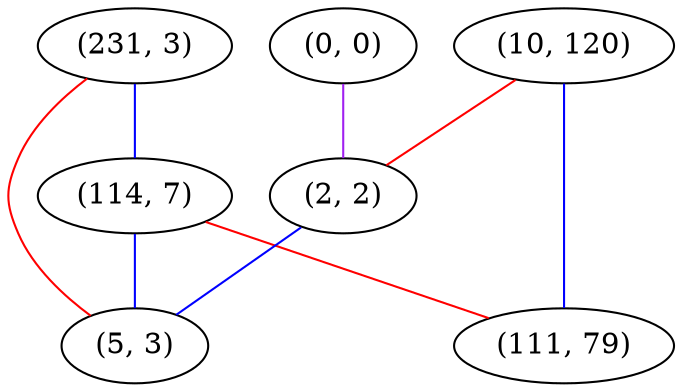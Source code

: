graph "" {
"(231, 3)";
"(0, 0)";
"(114, 7)";
"(10, 120)";
"(2, 2)";
"(111, 79)";
"(5, 3)";
"(231, 3)" -- "(114, 7)"  [color=blue, key=0, weight=3];
"(231, 3)" -- "(5, 3)"  [color=red, key=0, weight=1];
"(0, 0)" -- "(2, 2)"  [color=purple, key=0, weight=4];
"(114, 7)" -- "(111, 79)"  [color=red, key=0, weight=1];
"(114, 7)" -- "(5, 3)"  [color=blue, key=0, weight=3];
"(10, 120)" -- "(111, 79)"  [color=blue, key=0, weight=3];
"(10, 120)" -- "(2, 2)"  [color=red, key=0, weight=1];
"(2, 2)" -- "(5, 3)"  [color=blue, key=0, weight=3];
}
